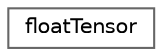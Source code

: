 digraph "Graphical Class Hierarchy"
{
 // LATEX_PDF_SIZE
  bgcolor="transparent";
  edge [fontname=Helvetica,fontsize=10,labelfontname=Helvetica,labelfontsize=10];
  node [fontname=Helvetica,fontsize=10,shape=box,height=0.2,width=0.4];
  rankdir="LR";
  Node0 [id="Node000000",label="floatTensor",height=0.2,width=0.4,color="grey40", fillcolor="white", style="filled",URL="$classFoam_1_1floatTensor.html",tooltip="A Tensor of values with float precision."];
}

